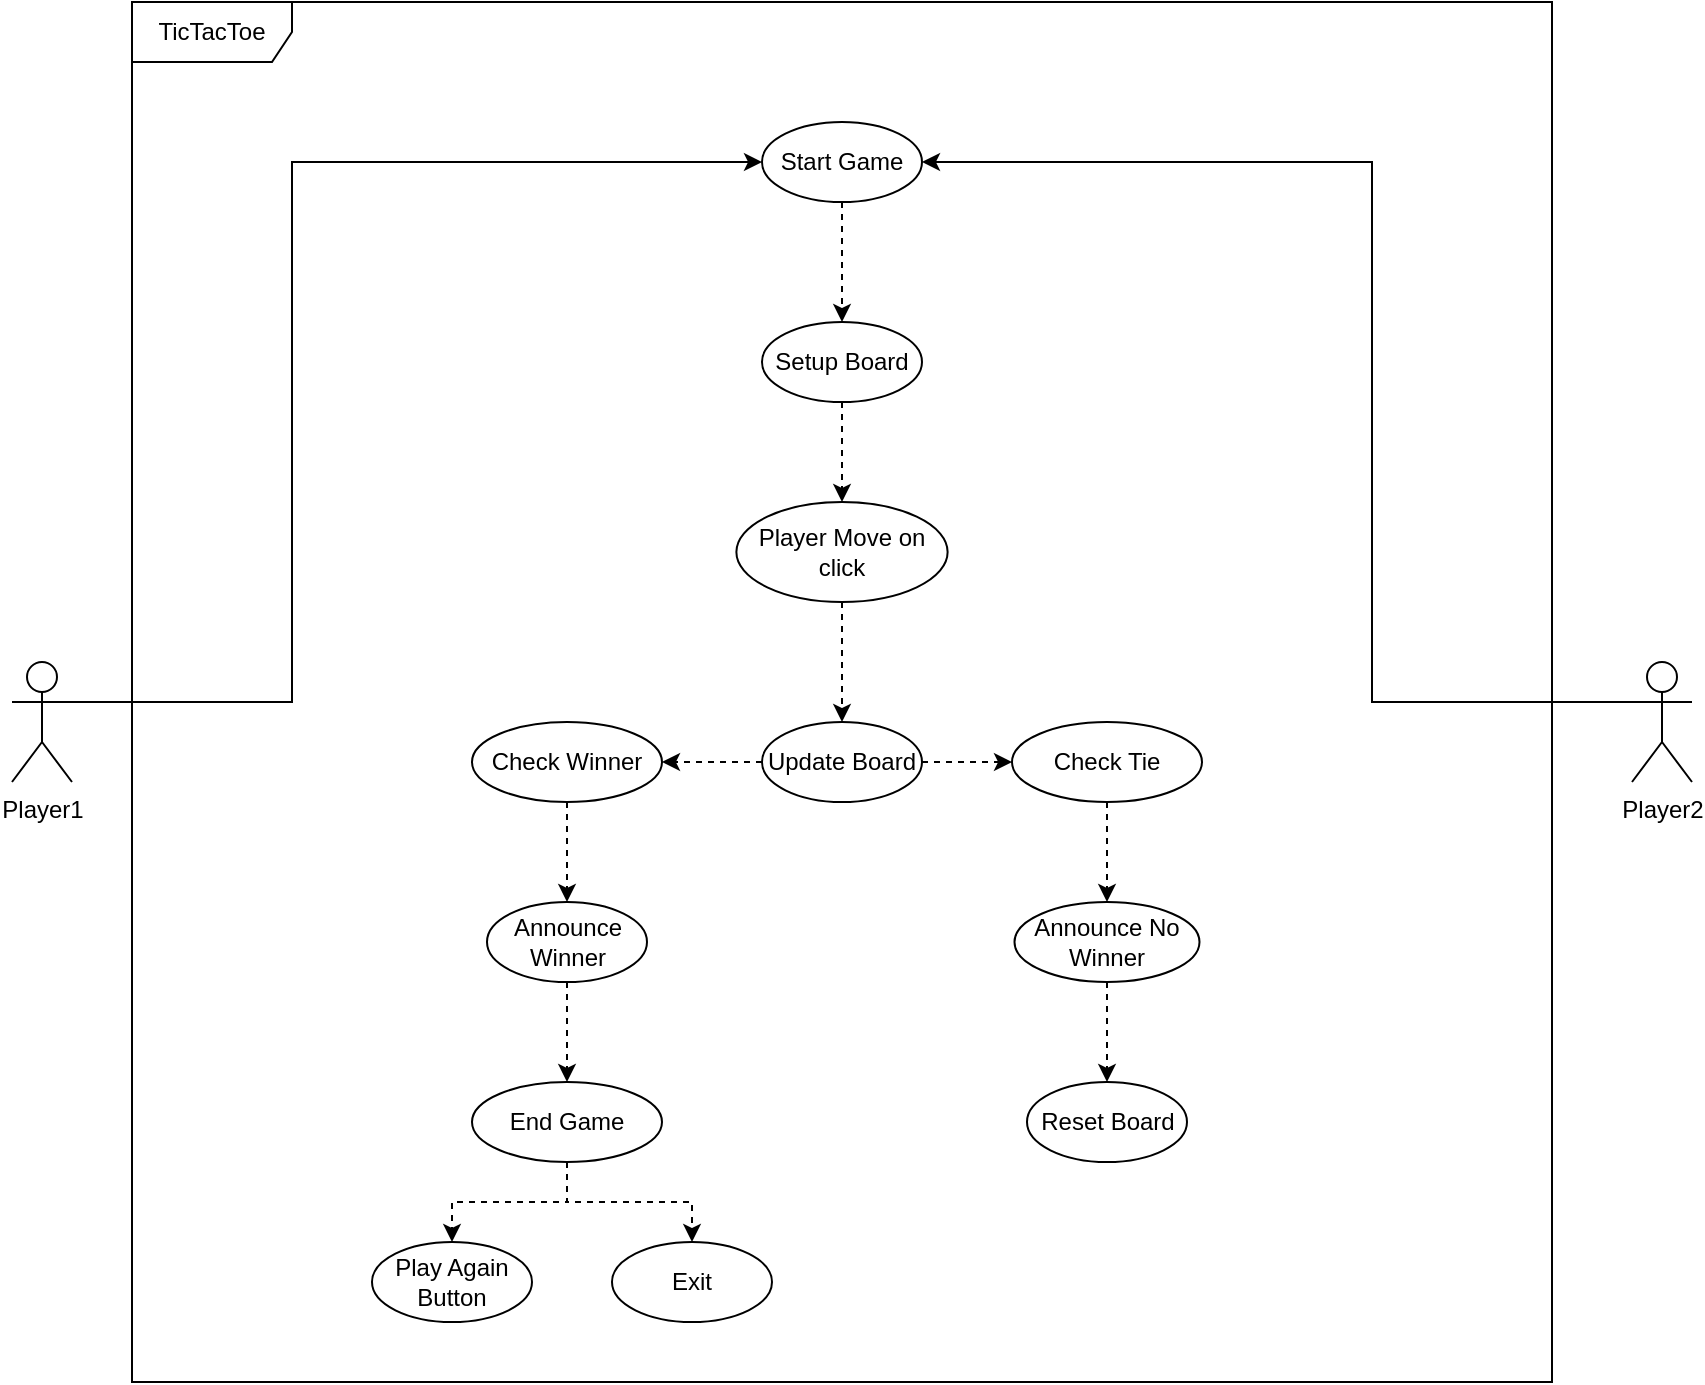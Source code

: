 <mxfile version="24.8.3">
  <diagram name="Page-1" id="YXM46tmEqxv7Cm-OC5qS">
    <mxGraphModel grid="1" page="1" gridSize="10" guides="1" tooltips="1" connect="1" arrows="1" fold="1" pageScale="1" pageWidth="850" pageHeight="1100" math="0" shadow="0">
      <root>
        <mxCell id="0" />
        <mxCell id="1" parent="0" />
        <mxCell id="_Ei-KFyO1rC4OXsq5nCb-10" style="edgeStyle=orthogonalEdgeStyle;rounded=0;orthogonalLoop=1;jettySize=auto;html=1;exitX=1;exitY=0.333;exitDx=0;exitDy=0;exitPerimeter=0;entryX=0;entryY=0.5;entryDx=0;entryDy=0;" edge="1" parent="1" source="_Ei-KFyO1rC4OXsq5nCb-1" target="_Ei-KFyO1rC4OXsq5nCb-3">
          <mxGeometry relative="1" as="geometry">
            <Array as="points">
              <mxPoint x="170" y="440" />
              <mxPoint x="170" y="170" />
            </Array>
          </mxGeometry>
        </mxCell>
        <mxCell id="_Ei-KFyO1rC4OXsq5nCb-1" value="Player1" style="shape=umlActor;verticalLabelPosition=bottom;verticalAlign=top;html=1;" vertex="1" parent="1">
          <mxGeometry x="30" y="420" width="30" height="60" as="geometry" />
        </mxCell>
        <mxCell id="_Ei-KFyO1rC4OXsq5nCb-2" value="TicTacToe" style="shape=umlFrame;whiteSpace=wrap;html=1;pointerEvents=0;width=80;height=30;" vertex="1" parent="1">
          <mxGeometry x="90" y="90" width="710" height="690" as="geometry" />
        </mxCell>
        <mxCell id="_Ei-KFyO1rC4OXsq5nCb-12" style="edgeStyle=orthogonalEdgeStyle;rounded=0;orthogonalLoop=1;jettySize=auto;html=1;exitX=0.5;exitY=1;exitDx=0;exitDy=0;dashed=1;" edge="1" parent="1" source="_Ei-KFyO1rC4OXsq5nCb-3" target="_Ei-KFyO1rC4OXsq5nCb-5">
          <mxGeometry relative="1" as="geometry" />
        </mxCell>
        <mxCell id="_Ei-KFyO1rC4OXsq5nCb-3" value="Start Game" style="ellipse;whiteSpace=wrap;html=1;" vertex="1" parent="1">
          <mxGeometry x="405" y="150" width="80" height="40" as="geometry" />
        </mxCell>
        <mxCell id="_Ei-KFyO1rC4OXsq5nCb-15" style="edgeStyle=orthogonalEdgeStyle;rounded=0;orthogonalLoop=1;jettySize=auto;html=1;exitX=0.5;exitY=1;exitDx=0;exitDy=0;entryX=0.5;entryY=0;entryDx=0;entryDy=0;dashed=1;" edge="1" parent="1" source="_Ei-KFyO1rC4OXsq5nCb-5" target="_Ei-KFyO1rC4OXsq5nCb-14">
          <mxGeometry relative="1" as="geometry" />
        </mxCell>
        <mxCell id="_Ei-KFyO1rC4OXsq5nCb-5" value="Setup Board" style="ellipse;whiteSpace=wrap;html=1;" vertex="1" parent="1">
          <mxGeometry x="405" y="250" width="80" height="40" as="geometry" />
        </mxCell>
        <mxCell id="_Ei-KFyO1rC4OXsq5nCb-11" style="edgeStyle=orthogonalEdgeStyle;rounded=0;orthogonalLoop=1;jettySize=auto;html=1;exitX=0;exitY=0.333;exitDx=0;exitDy=0;exitPerimeter=0;entryX=1;entryY=0.5;entryDx=0;entryDy=0;" edge="1" parent="1" source="_Ei-KFyO1rC4OXsq5nCb-7" target="_Ei-KFyO1rC4OXsq5nCb-3">
          <mxGeometry relative="1" as="geometry">
            <Array as="points">
              <mxPoint x="710" y="440" />
              <mxPoint x="710" y="170" />
            </Array>
          </mxGeometry>
        </mxCell>
        <mxCell id="_Ei-KFyO1rC4OXsq5nCb-7" value="Player2&lt;div&gt;&lt;br&gt;&lt;/div&gt;" style="shape=umlActor;verticalLabelPosition=bottom;verticalAlign=top;html=1;outlineConnect=0;" vertex="1" parent="1">
          <mxGeometry x="840" y="420" width="30" height="60" as="geometry" />
        </mxCell>
        <mxCell id="_Ei-KFyO1rC4OXsq5nCb-17" style="edgeStyle=orthogonalEdgeStyle;rounded=0;orthogonalLoop=1;jettySize=auto;html=1;exitX=0.5;exitY=1;exitDx=0;exitDy=0;entryX=0.5;entryY=0;entryDx=0;entryDy=0;dashed=1;" edge="1" parent="1" source="_Ei-KFyO1rC4OXsq5nCb-14" target="_Ei-KFyO1rC4OXsq5nCb-16">
          <mxGeometry relative="1" as="geometry" />
        </mxCell>
        <mxCell id="_Ei-KFyO1rC4OXsq5nCb-14" value="Player Move on click" style="ellipse;whiteSpace=wrap;html=1;" vertex="1" parent="1">
          <mxGeometry x="392.19" y="340" width="105.62" height="50" as="geometry" />
        </mxCell>
        <mxCell id="_Ei-KFyO1rC4OXsq5nCb-21" style="edgeStyle=orthogonalEdgeStyle;rounded=0;orthogonalLoop=1;jettySize=auto;html=1;exitX=0;exitY=0.5;exitDx=0;exitDy=0;entryX=1;entryY=0.5;entryDx=0;entryDy=0;dashed=1;" edge="1" parent="1" source="_Ei-KFyO1rC4OXsq5nCb-16" target="_Ei-KFyO1rC4OXsq5nCb-18">
          <mxGeometry relative="1" as="geometry" />
        </mxCell>
        <mxCell id="_Ei-KFyO1rC4OXsq5nCb-22" style="edgeStyle=orthogonalEdgeStyle;rounded=0;orthogonalLoop=1;jettySize=auto;html=1;exitX=1;exitY=0.5;exitDx=0;exitDy=0;entryX=0;entryY=0.5;entryDx=0;entryDy=0;dashed=1;" edge="1" parent="1" source="_Ei-KFyO1rC4OXsq5nCb-16" target="_Ei-KFyO1rC4OXsq5nCb-20">
          <mxGeometry relative="1" as="geometry" />
        </mxCell>
        <mxCell id="_Ei-KFyO1rC4OXsq5nCb-16" value="Update Board" style="ellipse;whiteSpace=wrap;html=1;" vertex="1" parent="1">
          <mxGeometry x="405" y="450" width="80" height="40" as="geometry" />
        </mxCell>
        <mxCell id="_Ei-KFyO1rC4OXsq5nCb-35" style="edgeStyle=orthogonalEdgeStyle;rounded=0;orthogonalLoop=1;jettySize=auto;html=1;exitX=0.5;exitY=1;exitDx=0;exitDy=0;entryX=0.5;entryY=0;entryDx=0;entryDy=0;dashed=1;" edge="1" parent="1" source="_Ei-KFyO1rC4OXsq5nCb-18" target="_Ei-KFyO1rC4OXsq5nCb-33">
          <mxGeometry relative="1" as="geometry" />
        </mxCell>
        <mxCell id="_Ei-KFyO1rC4OXsq5nCb-18" value="Check Winner" style="ellipse;whiteSpace=wrap;html=1;" vertex="1" parent="1">
          <mxGeometry x="260" y="450" width="95" height="40" as="geometry" />
        </mxCell>
        <mxCell id="_Ei-KFyO1rC4OXsq5nCb-36" style="edgeStyle=orthogonalEdgeStyle;rounded=0;orthogonalLoop=1;jettySize=auto;html=1;exitX=0.5;exitY=1;exitDx=0;exitDy=0;entryX=0.5;entryY=0;entryDx=0;entryDy=0;dashed=1;" edge="1" parent="1" source="_Ei-KFyO1rC4OXsq5nCb-20" target="_Ei-KFyO1rC4OXsq5nCb-34">
          <mxGeometry relative="1" as="geometry" />
        </mxCell>
        <mxCell id="_Ei-KFyO1rC4OXsq5nCb-20" value="Check Tie" style="ellipse;whiteSpace=wrap;html=1;" vertex="1" parent="1">
          <mxGeometry x="530" y="450" width="95" height="40" as="geometry" />
        </mxCell>
        <mxCell id="_Ei-KFyO1rC4OXsq5nCb-30" style="edgeStyle=orthogonalEdgeStyle;rounded=0;orthogonalLoop=1;jettySize=auto;html=1;exitX=0.5;exitY=1;exitDx=0;exitDy=0;entryX=0.5;entryY=0;entryDx=0;entryDy=0;dashed=1;" edge="1" parent="1" source="_Ei-KFyO1rC4OXsq5nCb-23" target="_Ei-KFyO1rC4OXsq5nCb-28">
          <mxGeometry relative="1" as="geometry" />
        </mxCell>
        <mxCell id="_Ei-KFyO1rC4OXsq5nCb-32" style="edgeStyle=orthogonalEdgeStyle;rounded=0;orthogonalLoop=1;jettySize=auto;html=1;exitX=0.5;exitY=1;exitDx=0;exitDy=0;entryX=0.5;entryY=0;entryDx=0;entryDy=0;dashed=1;" edge="1" parent="1" source="_Ei-KFyO1rC4OXsq5nCb-23" target="_Ei-KFyO1rC4OXsq5nCb-31">
          <mxGeometry relative="1" as="geometry" />
        </mxCell>
        <mxCell id="_Ei-KFyO1rC4OXsq5nCb-23" value="End Game" style="ellipse;whiteSpace=wrap;html=1;" vertex="1" parent="1">
          <mxGeometry x="260" y="630" width="95" height="40" as="geometry" />
        </mxCell>
        <mxCell id="_Ei-KFyO1rC4OXsq5nCb-26" value="Reset Board" style="ellipse;whiteSpace=wrap;html=1;" vertex="1" parent="1">
          <mxGeometry x="537.5" y="630" width="80" height="40" as="geometry" />
        </mxCell>
        <mxCell id="_Ei-KFyO1rC4OXsq5nCb-28" value="Play Again Button" style="ellipse;whiteSpace=wrap;html=1;" vertex="1" parent="1">
          <mxGeometry x="210" y="710" width="80" height="40" as="geometry" />
        </mxCell>
        <mxCell id="_Ei-KFyO1rC4OXsq5nCb-31" value="Exit" style="ellipse;whiteSpace=wrap;html=1;" vertex="1" parent="1">
          <mxGeometry x="330" y="710" width="80" height="40" as="geometry" />
        </mxCell>
        <mxCell id="_Ei-KFyO1rC4OXsq5nCb-38" style="edgeStyle=orthogonalEdgeStyle;rounded=0;orthogonalLoop=1;jettySize=auto;html=1;exitX=0.5;exitY=1;exitDx=0;exitDy=0;entryX=0.5;entryY=0;entryDx=0;entryDy=0;dashed=1;" edge="1" parent="1" source="_Ei-KFyO1rC4OXsq5nCb-33" target="_Ei-KFyO1rC4OXsq5nCb-23">
          <mxGeometry relative="1" as="geometry" />
        </mxCell>
        <mxCell id="_Ei-KFyO1rC4OXsq5nCb-33" value="Announce Winner" style="ellipse;whiteSpace=wrap;html=1;" vertex="1" parent="1">
          <mxGeometry x="267.5" y="540" width="80" height="40" as="geometry" />
        </mxCell>
        <mxCell id="_Ei-KFyO1rC4OXsq5nCb-37" style="edgeStyle=orthogonalEdgeStyle;rounded=0;orthogonalLoop=1;jettySize=auto;html=1;exitX=0.5;exitY=1;exitDx=0;exitDy=0;entryX=0.5;entryY=0;entryDx=0;entryDy=0;dashed=1;" edge="1" parent="1" source="_Ei-KFyO1rC4OXsq5nCb-34" target="_Ei-KFyO1rC4OXsq5nCb-26">
          <mxGeometry relative="1" as="geometry" />
        </mxCell>
        <mxCell id="_Ei-KFyO1rC4OXsq5nCb-34" value="Announce No Winner" style="ellipse;whiteSpace=wrap;html=1;" vertex="1" parent="1">
          <mxGeometry x="531.25" y="540" width="92.5" height="40" as="geometry" />
        </mxCell>
      </root>
    </mxGraphModel>
  </diagram>
</mxfile>
